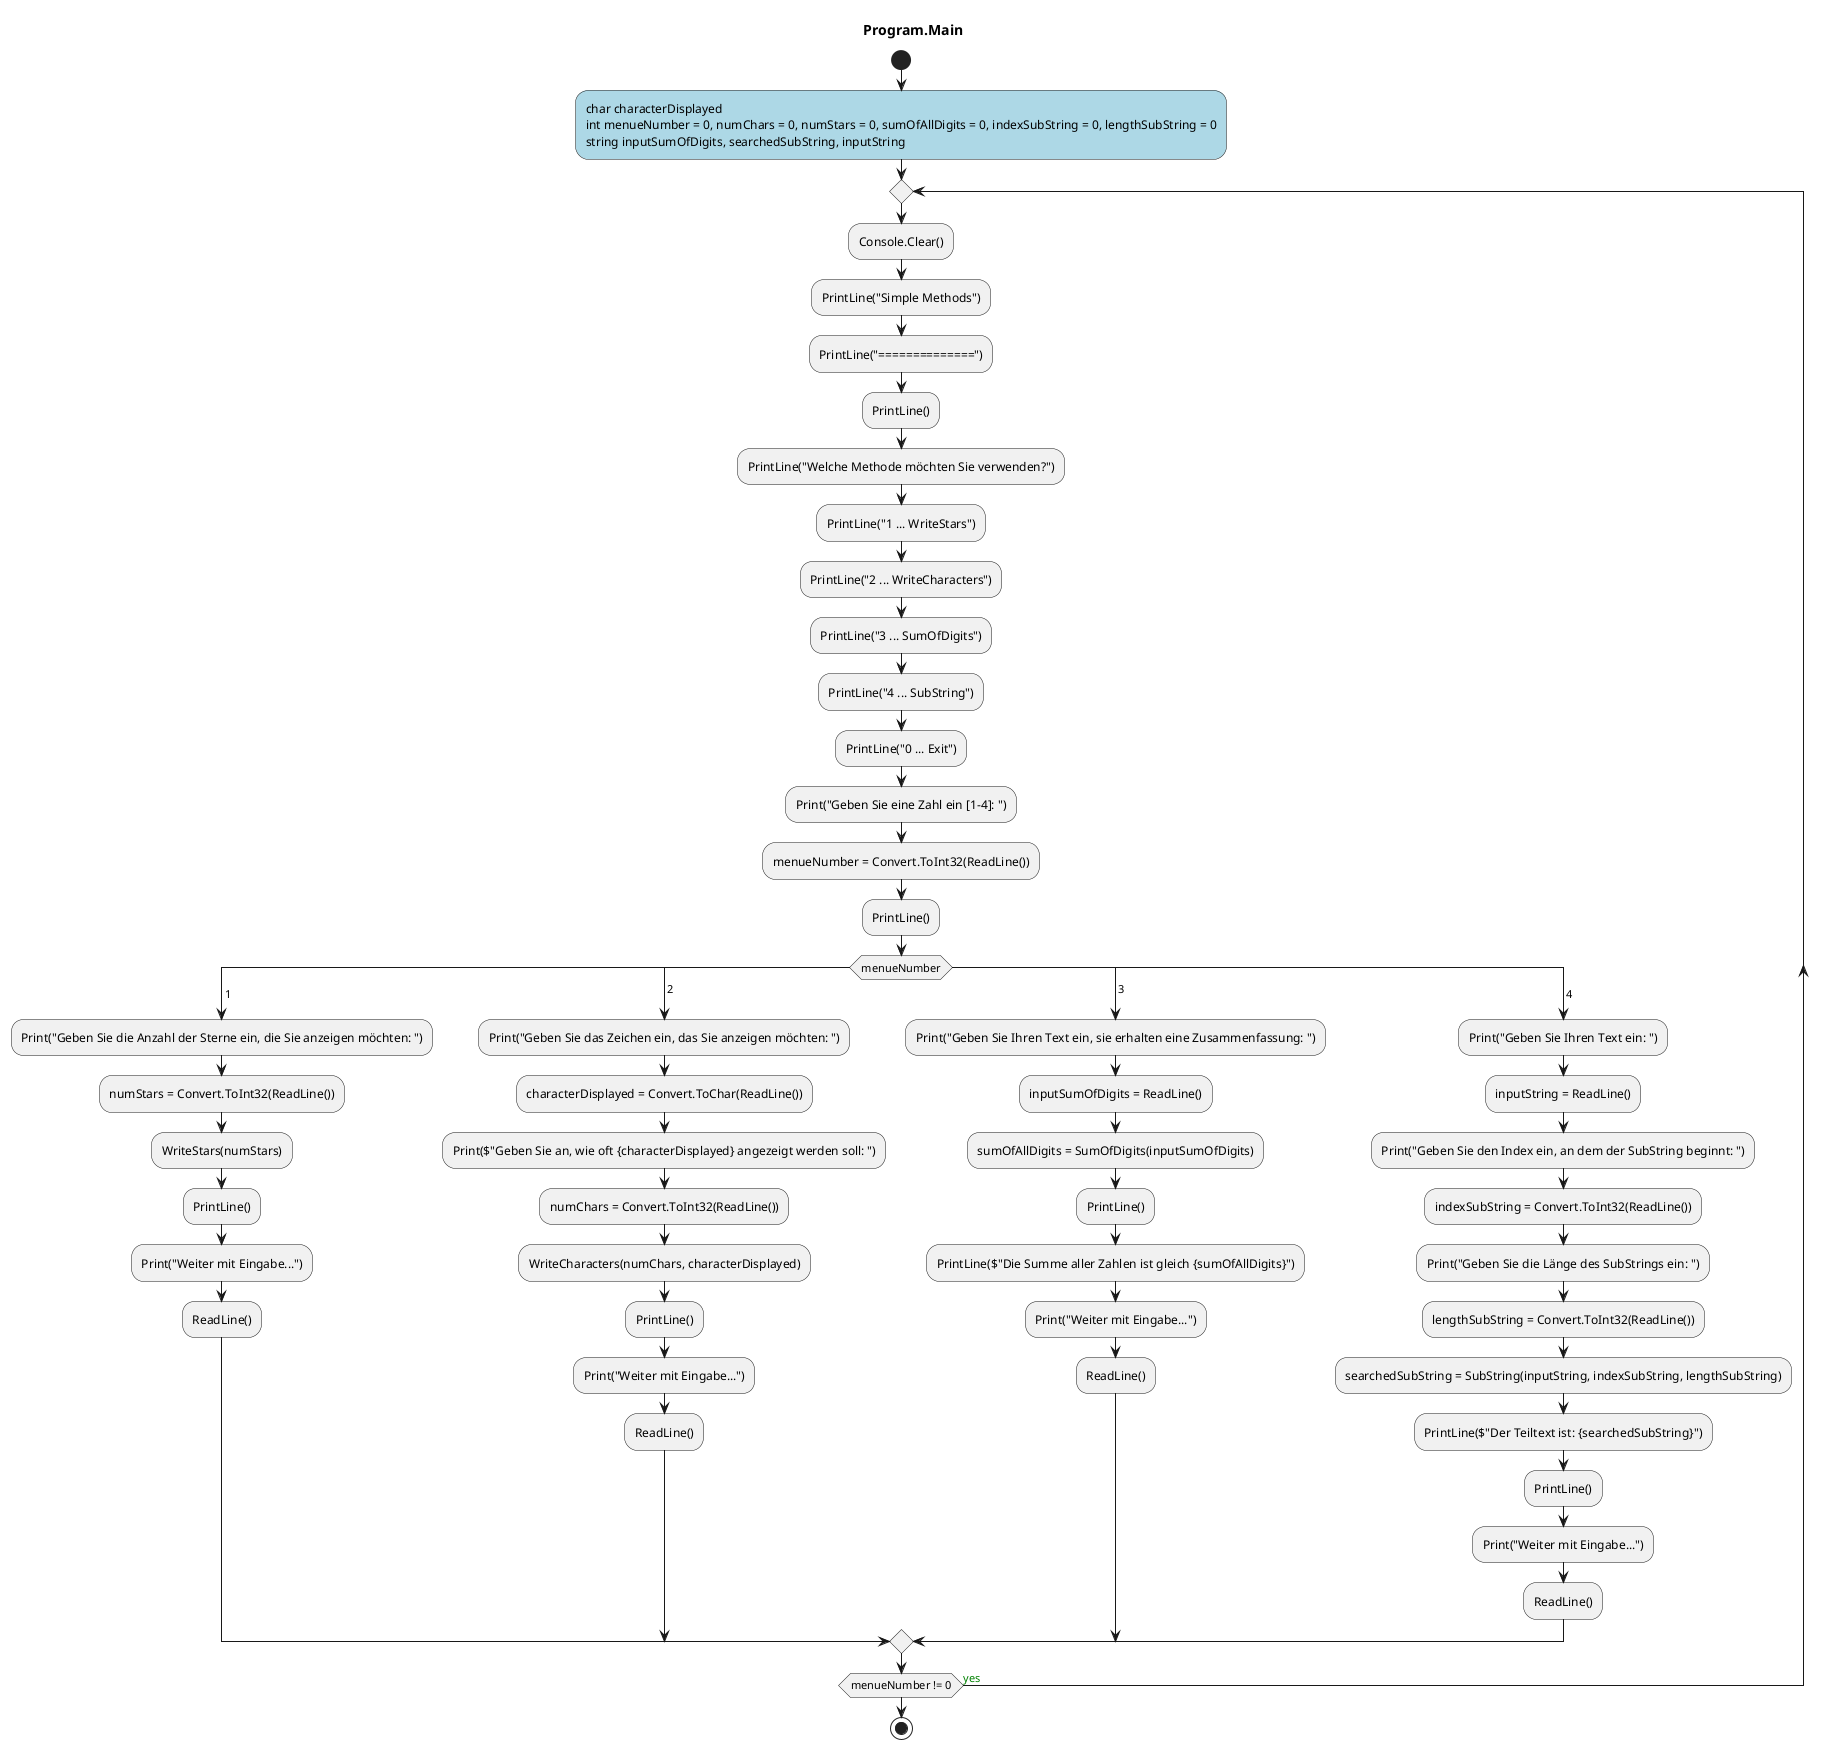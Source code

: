 @startuml Program.Main
title Program.Main
start
#LightBlue:char characterDisplayed
int menueNumber = 0, numChars = 0, numStars = 0, sumOfAllDigits = 0, indexSubString = 0, lengthSubString = 0
string inputSumOfDigits, searchedSubString, inputString;
repeat
    :Console.Clear();
    :PrintLine("Simple Methods");
    :PrintLine("==============");
    :PrintLine();
    :PrintLine("Welche Methode möchten Sie verwenden?");
    :PrintLine("1 ... WriteStars");
    :PrintLine("2 ... WriteCharacters");
    :PrintLine("3 ... SumOfDigits");
    :PrintLine("4 ... SubString");
    :PrintLine("0 ... Exit");
    :Print("Geben Sie eine Zahl ein [1-4]: ");
    :menueNumber = Convert.ToInt32(ReadLine());
    :PrintLine();
    switch (menueNumber)
      case( 1 )
      :Print("Geben Sie die Anzahl der Sterne ein, die Sie anzeigen möchten: ");
      :numStars = Convert.ToInt32(ReadLine());
      :WriteStars(numStars);
      :PrintLine();
      :Print("Weiter mit Eingabe...");
      :ReadLine();
      case( 2 )
      :Print("Geben Sie das Zeichen ein, das Sie anzeigen möchten: ");
      :characterDisplayed = Convert.ToChar(ReadLine());
      :Print($"Geben Sie an, wie oft {characterDisplayed} angezeigt werden soll: ");
      :numChars = Convert.ToInt32(ReadLine());
      :WriteCharacters(numChars, characterDisplayed);
      :PrintLine();
      :Print("Weiter mit Eingabe...");
      :ReadLine();
      case( 3 )
      :Print("Geben Sie Ihren Text ein, sie erhalten eine Zusammenfassung: ");
      :inputSumOfDigits = ReadLine();
      :sumOfAllDigits = SumOfDigits(inputSumOfDigits);
      :PrintLine();
      :PrintLine($"Die Summe aller Zahlen ist gleich {sumOfAllDigits}");
      :Print("Weiter mit Eingabe...");
      :ReadLine();
      case( 4 )
      :Print("Geben Sie Ihren Text ein: ");
      :inputString = ReadLine();
      :Print("Geben Sie den Index ein, an dem der SubString beginnt: ");
      :indexSubString = Convert.ToInt32(ReadLine());
      :Print("Geben Sie die Länge des SubStrings ein: ");
      :lengthSubString = Convert.ToInt32(ReadLine());
      :searchedSubString = SubString(inputString, indexSubString, lengthSubString);
      :PrintLine($"Der Teiltext ist: {searchedSubString}");
      :PrintLine();
      :Print("Weiter mit Eingabe...");
      :ReadLine();
    endswitch
repeat while (menueNumber != 0) is (<color:green>yes)
stop
@enduml
